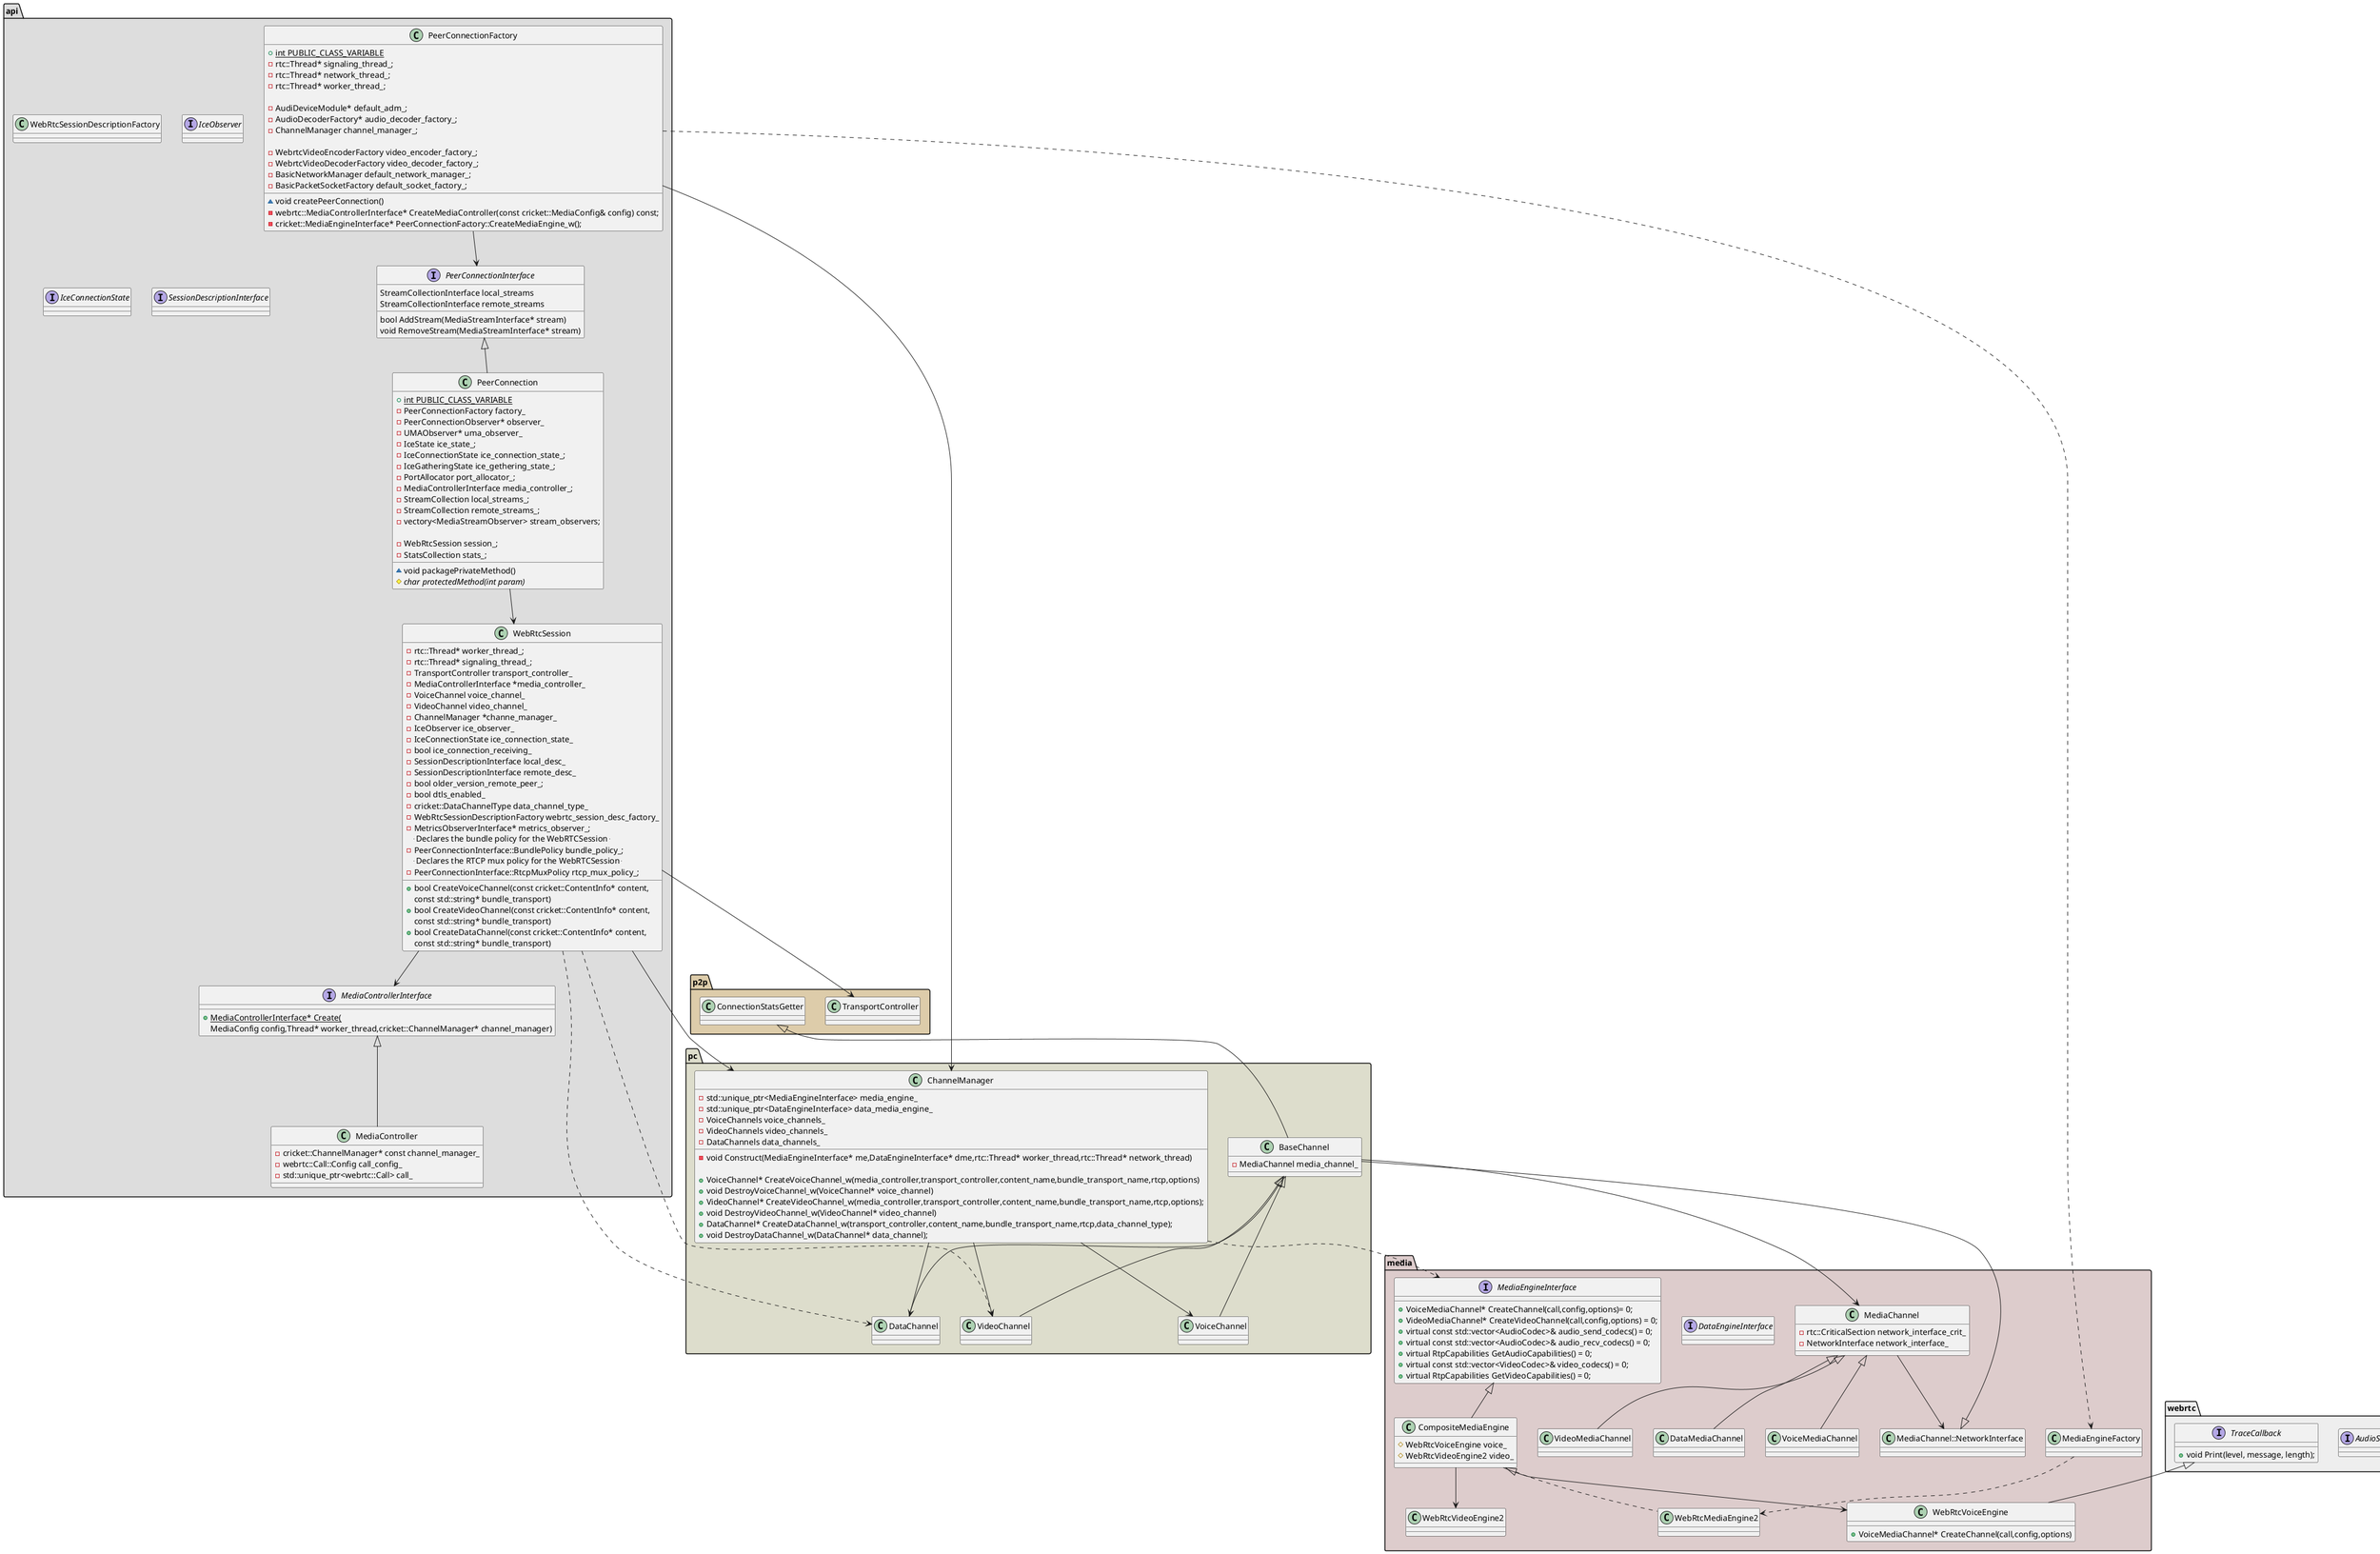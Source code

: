 @startuml WebRTC API
package "api" #ddd{
class PeerConnectionFactory {
    +{static} int PUBLIC_CLASS_VARIABLE
    - rtc::Thread* signaling_thread_;
    - rtc::Thread* network_thread_;
    - rtc::Thread* worker_thread_;

    - AudiDeviceModule* default_adm_;
    - AudioDecoderFactory* audio_decoder_factory_;
    - ChannelManager channel_manager_;
   
    - WebrtcVideoEncoderFactory video_encoder_factory_;
    - WebrtcVideoDecoderFactory video_decoder_factory_;
    - BasicNetworkManager default_network_manager_;
    - BasicPacketSocketFactory default_socket_factory_;

    ~ void createPeerConnection()
    - webrtc::MediaControllerInterface* CreateMediaController(const cricket::MediaConfig& config) const;
    - cricket::MediaEngineInterface* PeerConnectionFactory::CreateMediaEngine_w();
}


interface PeerConnectionInterface{
    StreamCollectionInterface local_streams
    StreamCollectionInterface remote_streams

    bool AddStream(MediaStreamInterface* stream)
    void RemoveStream(MediaStreamInterface* stream)
        
}

class PeerConnection {
    +{static} int PUBLIC_CLASS_VARIABLE
    -PeerConnectionFactory factory_
    -PeerConnectionObserver* observer_
    -UMAObserver* uma_observer_
    -IceState ice_state_;
    -IceConnectionState ice_connection_state_;
    -IceGatheringState ice_gethering_state_;
    -PortAllocator port_allocator_;
    -MediaControllerInterface media_controller_;
    -StreamCollection local_streams_;
    -StreamCollection remote_streams_;
    -vectory<MediaStreamObserver> stream_observers;

    -WebRtcSession session_;
    -StatsCollection stats_;

    ~void packagePrivateMethod()
    #{abstract} char protectedMethod(int param)
}

class WebRtcSession {

    -rtc::Thread* worker_thread_;
    -rtc::Thread* signaling_thread_;
    -TransportController transport_controller_
    -MediaControllerInterface *media_controller_
    -VoiceChannel voice_channel_
    -VideoChannel video_channel_
    -ChannelManager *channe_manager_ 
    -IceObserver ice_observer_
    -IceConnectionState ice_connection_state_
    -bool ice_connection_receiving_
    -SessionDescriptionInterface local_desc_
    -SessionDescriptionInterface remote_desc_
    -bool older_version_remote_peer_;
    -bool dtls_enabled_
    -cricket::DataChannelType data_channel_type_
    -WebRtcSessionDescriptionFactory webrtc_session_desc_factory_
    -MetricsObserverInterface* metrics_observer_;
    -- Declares the bundle policy for the WebRTCSession --
    -PeerConnectionInterface::BundlePolicy bundle_policy_;
    -- Declares the RTCP mux policy for the WebRTCSession --
    -PeerConnectionInterface::RtcpMuxPolicy rtcp_mux_policy_;

    + bool CreateVoiceChannel(const cricket::ContentInfo* content,
                          const std::string* bundle_transport)
    + bool CreateVideoChannel(const cricket::ContentInfo* content,
                          const std::string* bundle_transport)
    + bool CreateDataChannel(const cricket::ContentInfo* content,
                         const std::string* bundle_transport)

}

interface MediaControllerInterface{
    +{static} MediaControllerInterface* Create(
        MediaConfig config,Thread* worker_thread,cricket::ChannelManager* channel_manager)
}

class MediaController{
    - cricket::ChannelManager* const channel_manager_
    - webrtc::Call::Config call_config_
    - std::unique_ptr<webrtc::Call> call_
}


class WebRtcSessionDescriptionFactory{

}

interface IceObserver{

}

interface IceConnectionState{

}

interface SessionDescriptionInterface{

}


}

package "pc" #ddc{

    class ChannelManager {

        - void Construct(MediaEngineInterface* me,DataEngineInterface* dme,rtc::Thread* worker_thread,rtc::Thread* network_thread)

        + VoiceChannel* CreateVoiceChannel_w(media_controller,transport_controller,content_name,bundle_transport_name,rtcp,options)
        + void DestroyVoiceChannel_w(VoiceChannel* voice_channel)
        + VideoChannel* CreateVideoChannel_w(media_controller,transport_controller,content_name,bundle_transport_name,rtcp,options);
        + void DestroyVideoChannel_w(VideoChannel* video_channel)
        + DataChannel* CreateDataChannel_w(transport_controller,content_name,bundle_transport_name,rtcp,data_channel_type);
        + void DestroyDataChannel_w(DataChannel* data_channel);

        - std::unique_ptr<MediaEngineInterface> media_engine_
        - std::unique_ptr<DataEngineInterface> data_media_engine_
        - VoiceChannels voice_channels_
        - VideoChannels video_channels_
        - DataChannels data_channels_
    }

    class DataChannel{

    }

    class VoiceChannel{

    }

    class VideoChannel{

    }

    class BaseChannel{
       - MediaChannel media_channel_
   }
}

package "p2p" #dca{
   class TransportController{

   }

   class ConnectionStatsGetter{

   }

   
}

package "media" #dcc{

    class MediaEngineFactory{

    }   

    interface MediaEngineInterface{
        + VoiceMediaChannel* CreateChannel(call,config,options)= 0;
        + VideoMediaChannel* CreateVideoChannel(call,config,options) = 0;
        + virtual const std::vector<AudioCodec>& audio_send_codecs() = 0;
        + virtual const std::vector<AudioCodec>& audio_recv_codecs() = 0;
        + virtual RtpCapabilities GetAudioCapabilities() = 0;
        + virtual const std::vector<VideoCodec>& video_codecs() = 0;
        + virtual RtpCapabilities GetVideoCapabilities() = 0;
    } 

    class WebRtcMediaEngine2{

    }

    class CompositeMediaEngine{
        
        # WebRtcVoiceEngine voice_
        # WebRtcVideoEngine2 video_


    }

    interface DataEngineInterface{

    }

    class WebRtcVoiceEngine{
        + VoiceMediaChannel* CreateChannel(call,config,options)
        
    }

    class WebRtcVideoEngine2{
        
    }

    class MediaChannel{
        - rtc::CriticalSection network_interface_crit_
        - NetworkInterface network_interface_
    }

    class VoiceMediaChannel{

    }

    class VideoMediaChannel{

    }

    class DataMediaChannel{

    }

    class MediaChannel::NetworkInterface{

    }

}

namespace webrtc #eee{
    interface AudioSinkInterface{

    }

    interface TraceCallback{

        + void Print(level, message, length);
    }
}

' 关系图

PeerConnectionFactory --> PeerConnectionInterface
PeerConnectionFactory --> ChannelManager
PeerConnectionFactory ..> MediaEngineFactory
PeerConnectionInterface <|-- PeerConnection 
PeerConnection --> WebRtcSession
WebRtcSession --> MediaControllerInterface
WebRtcSession --> ChannelManager
WebRtcSession --> TransportController
MediaControllerInterface <|-- MediaController
MediaChannel::NetworkInterface <|-- BaseChannel
ConnectionStatsGetter <|-- BaseChannel
BaseChannel <|-- DataChannel
BaseChannel <|-- VoiceChannel
BaseChannel <|-- VideoChannel
ChannelManager --> DataChannel
ChannelManager --> VideoChannel
ChannelManager --> VoiceChannel
WebRtcSession ..> DataChannel
WebRtcSession ..> VideoChannel
MediaChannel <|-- DataMediaChannel
MediaChannel <|-- VoiceMediaChannel
MediaChannel <|-- VideoMediaChannel
ChannelManager ..> MediaEngineInterface
BaseChannel --> MediaChannel
MediaChannel --> MediaChannel::NetworkInterface



MediaEngineFactory ..> WebRtcMediaEngine2
MediaEngineInterface <|-- CompositeMediaEngine
CompositeMediaEngine <|.. WebRtcMediaEngine2
CompositeMediaEngine --> WebRtcVideoEngine2
CompositeMediaEngine --> WebRtcVoiceEngine
webrtc.TraceCallback <|-- WebRtcVoiceEngine


@endUml